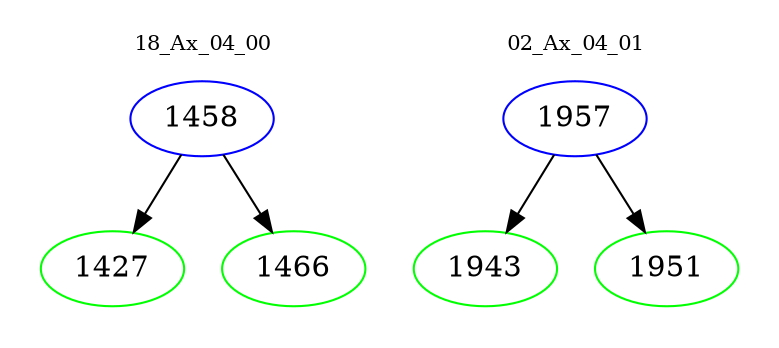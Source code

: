digraph{
subgraph cluster_0 {
color = white
label = "18_Ax_04_00";
fontsize=10;
T0_1458 [label="1458", color="blue"]
T0_1458 -> T0_1427 [color="black"]
T0_1427 [label="1427", color="green"]
T0_1458 -> T0_1466 [color="black"]
T0_1466 [label="1466", color="green"]
}
subgraph cluster_1 {
color = white
label = "02_Ax_04_01";
fontsize=10;
T1_1957 [label="1957", color="blue"]
T1_1957 -> T1_1943 [color="black"]
T1_1943 [label="1943", color="green"]
T1_1957 -> T1_1951 [color="black"]
T1_1951 [label="1951", color="green"]
}
}
